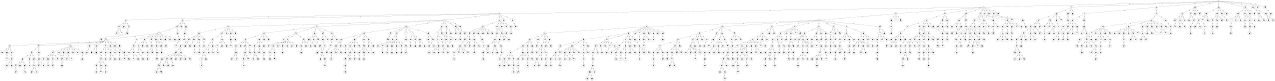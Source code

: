 graph G {
size="8.5,11;"
ratio = "expand;"
fixedsize="true;"
overlap="scale;"
node[shape=circle,width=.12,hight=.12,fontsize=12]
edge[fontsize=12]

0[label=" 0" color=black, pos="0.17406382,2.4830751!"];
1[label=" 1" color=black, pos="0.35246918,0.34222102!"];
2[label=" 2" color=black, pos="1.7643227,2.1774956!"];
3[label=" 3" color=black, pos="1.2692467,1.1131664!"];
4[label=" 4" color=black, pos="2.0333792,2.4404625!"];
5[label=" 5" color=black, pos="2.25966,1.1854202!"];
6[label=" 6" color=black, pos="1.4461638,0.10093981!"];
7[label=" 7" color=black, pos="1.2903267,0.8691188!"];
8[label=" 8" color=black, pos="1.6188316,1.8822639!"];
9[label=" 9" color=black, pos="1.9661335,0.5868804!"];
10[label=" 10" color=black, pos="1.3311905,0.8527239!"];
11[label=" 11" color=black, pos="1.835508,0.62048135!"];
12[label=" 12" color=black, pos="1.9547465,2.3753124!"];
13[label=" 13" color=black, pos="1.9292818,1.1394118!"];
14[label=" 14" color=black, pos="0.99400226,2.0026725!"];
15[label=" 15" color=black, pos="2.1309747,2.7487194!"];
16[label=" 16" color=black, pos="0.22398517,1.7211071!"];
17[label=" 17" color=black, pos="1.8554682,2.9205749!"];
18[label=" 18" color=black, pos="2.0723635,2.787096!"];
19[label=" 19" color=black, pos="2.7391891,1.7767587!"];
20[label=" 20" color=black, pos="0.46852127,2.9083421!"];
21[label=" 21" color=black, pos="0.71280373,2.7732487!"];
22[label=" 22" color=black, pos="0.28810551,2.9911349!"];
23[label=" 23" color=black, pos="2.6477125,2.1688865!"];
24[label=" 24" color=black, pos="0.3708377,2.0618163!"];
25[label=" 25" color=black, pos="0.19798115,0.41296471!"];
26[label=" 26" color=black, pos="2.7556901,2.1782161!"];
27[label=" 27" color=black, pos="2.6076381,0.18881486!"];
28[label=" 28" color=black, pos="0.107046,1.4739624!"];
29[label=" 29" color=black, pos="1.1449109,0.52665571!"];
30[label=" 30" color=black, pos="1.0231323,0.85209665!"];
31[label=" 31" color=black, pos="0.25764502,1.5425424!"];
32[label=" 32" color=black, pos="2.9109768,2.8547887!"];
33[label=" 33" color=black, pos="0.58674998,1.3793026!"];
34[label=" 34" color=black, pos="0.4678141,2.8373193!"];
35[label=" 35" color=black, pos="0.51249358,0.1516116!"];
36[label=" 36" color=black, pos="2.1232912,1.4393893!"];
37[label=" 37" color=black, pos="1.8727852,0.70121855!"];
38[label=" 38" color=black, pos="0.48383567,1.5667622!"];
39[label=" 39" color=black, pos="0.57429836,2.3699634!"];
40[label=" 40" color=black, pos="2.7136633,0.59423311!"];
41[label=" 41" color=black, pos="1.4925054,2.6428534!"];
42[label=" 42" color=black, pos="0.5310544,1.0357718!"];
43[label=" 43" color=black, pos="2.5063068,1.6630876!"];
44[label=" 44" color=black, pos="2.8129574,0.89780011!"];
45[label=" 45" color=black, pos="0.0685219,2.58166!"];
46[label=" 46" color=black, pos="1.1523339,1.2938383!"];
47[label=" 47" color=black, pos="2.2577268,1.2119074!"];
48[label=" 48" color=black, pos="0.88855374,2.2718034!"];
49[label=" 49" color=black, pos="1.7796762,0.34137872!"];
50[label=" 50" color=black, pos="2.3948294,0.35427855!"];
51[label=" 51" color=black, pos="0.56453383,1.5307343!"];
52[label=" 52" color=black, pos="0.11984299,2.0632338!"];
53[label=" 53" color=black, pos="1.027553,2.7407225!"];
54[label=" 54" color=black, pos="1.793316,2.9065191!"];
55[label=" 55" color=black, pos="1.6983624,0.02243291!"];
56[label=" 56" color=black, pos="2.924567,2.9679753!"];
57[label=" 57" color=black, pos="0.20889307,1.0149737!"];
58[label=" 58" color=black, pos="1.6865045,2.5048588!"];
59[label=" 59" color=black, pos="2.3866184,1.6285296!"];
60[label=" 60" color=black, pos="0.46412738,1.6948263!"];
61[label=" 61" color=black, pos="0.33665714,0.67156729!"];
62[label=" 62" color=black, pos="0.47010946,0.18101594!"];
63[label=" 63" color=black, pos="1.6965129,0.75538799!"];
64[label=" 64" color=black, pos="1.4976852,2.3253231!"];
65[label=" 65" color=black, pos="0.032717345,2.3103007!"];
66[label=" 66" color=black, pos="0.70954908,1.9702602!"];
67[label=" 67" color=black, pos="0.85075248,0.60262887!"];
68[label=" 68" color=black, pos="1.2905531,1.8065603!"];
69[label=" 69" color=black, pos="1.7330039,0.75718343!"];
70[label=" 70" color=black, pos="1.056214,0.37158522!"];
71[label=" 71" color=black, pos="0.14164822,1.3738068!"];
72[label=" 72" color=black, pos="2.8503365,1.3459116!"];
73[label=" 73" color=black, pos="2.0394266,2.6022757!"];
74[label=" 74" color=black, pos="0.4713718,0.84514316!"];
75[label=" 75" color=black, pos="0.17132573,1.6370041!"];
76[label=" 76" color=black, pos="1.7452272,0.08908917!"];
77[label=" 77" color=black, pos="2.921692,1.6813445!"];
78[label=" 78" color=black, pos="0.78447198,1.7306328!"];
79[label=" 79" color=black, pos="1.1799029,2.5654536!"];
80[label=" 80" color=black, pos="1.8035694,1.9132933!"];
81[label=" 81" color=black, pos="2.5675775,2.5919716!"];
82[label=" 82" color=black, pos="2.0881049,0.3610736!"];
83[label=" 83" color=black, pos="1.8848868,2.7213095!"];
84[label=" 84" color=black, pos="1.4416422,0.10834511!"];
85[label=" 85" color=black, pos="1.6566713,0.34124007!"];
86[label=" 86" color=black, pos="2.8426192,2.3672635!"];
87[label=" 87" color=black, pos="0.17631244,1.0527616!"];
88[label=" 88" color=black, pos="2.8440822,2.8228778!"];
89[label=" 89" color=black, pos="2.4816238,1.4506091!"];
90[label=" 90" color=black, pos="2.8519642,1.8291594!"];
91[label=" 91" color=black, pos="0.80976043,2.3669651!"];
92[label=" 92" color=black, pos="2.3608676,2.6147367!"];
93[label=" 93" color=black, pos="1.2649997,1.4586822!"];
94[label=" 94" color=black, pos="2.0278497,1.1301411!"];
95[label=" 95" color=black, pos="2.7586628,2.1840439!"];
96[label=" 96" color=black, pos="1.1489575,0.014404793!"];
97[label=" 97" color=black, pos="1.4217711,2.20031!"];
98[label=" 98" color=black, pos="1.2766965,0.010586413!"];
99[label=" 99" color=black, pos="0.57993838,0.33785957!"];
100[label=" 100" color=black, pos="1.8528617,2.958345!"];
101[label=" 101" color=black, pos="0.90857311,1.2254804!"];
102[label=" 102" color=black, pos="0.24297295,2.1405849!"];
103[label=" 103" color=black, pos="1.5385242,0.60438077!"];
104[label=" 104" color=black, pos="1.3315505,0.31806306!"];
105[label=" 105" color=black, pos="0.083799432,2.027057!"];
106[label=" 106" color=black, pos="0.54784255,0.44695295!"];
107[label=" 107" color=black, pos="2.4151949,1.068587!"];
108[label=" 108" color=black, pos="2.7374088,0.385918!"];
109[label=" 109" color=black, pos="0.44395916,2.5824047!"];
110[label=" 110" color=black, pos="0.96701996,1.6885678!"];
111[label=" 111" color=black, pos="1.0476185,0.19302594!"];
112[label=" 112" color=black, pos="0.91173418,0.13249068!"];
113[label=" 113" color=black, pos="2.0294621,2.3560296!"];
114[label=" 114" color=black, pos="2.1971911,0.70508559!"];
115[label=" 115" color=black, pos="1.587795,2.8804426!"];
116[label=" 116" color=black, pos="2.8006045,0.97118579!"];
117[label=" 117" color=black, pos="2.8777591,0.93149574!"];
118[label=" 118" color=black, pos="2.2765801,1.3503232!"];
119[label=" 119" color=black, pos="2.9130122,1.7033676!"];
120[label=" 120" color=black, pos="2.0544382,2.82028!"];
121[label=" 121" color=black, pos="0.99540599,2.6612049!"];
122[label=" 122" color=black, pos="2.9792921,0.80498319!"];
123[label=" 123" color=black, pos="1.1399631,1.892291!"];
124[label=" 124" color=black, pos="2.9517865,0.18513117!"];
125[label=" 125" color=black, pos="0.4170673,1.6743246!"];
126[label=" 126" color=black, pos="0.7366905,1.0178461!"];
127[label=" 127" color=black, pos="1.5679969,0.47444906!"];
128[label=" 128" color=black, pos="1.557072,1.7063353!"];
129[label=" 129" color=black, pos="0.47103861,0.74507509!"];
130[label=" 130" color=black, pos="1.7338308,1.0174179!"];
131[label=" 131" color=black, pos="1.2354841,2.8143614!"];
132[label=" 132" color=black, pos="0.77318566,2.0168161!"];
133[label=" 133" color=black, pos="0.11611945,0.8839004!"];
134[label=" 134" color=black, pos="0.71578846,0.50251264!"];
135[label=" 135" color=black, pos="1.6229601,2.9062205!"];
136[label=" 136" color=black, pos="2.2716907,2.73251!"];
137[label=" 137" color=black, pos="2.9800961,2.1930601!"];
138[label=" 138" color=black, pos="2.0276434,0.58772067!"];
139[label=" 139" color=black, pos="0.12018677,2.4503981!"];
140[label=" 140" color=black, pos="0.40157455,2.0836254!"];
141[label=" 141" color=black, pos="0.15835489,1.3705039!"];
142[label=" 142" color=black, pos="0.86927225,2.1579287!"];
143[label=" 143" color=black, pos="2.8499783,1.6722645!"];
144[label=" 144" color=black, pos="0.67670503,1.8643984!"];
145[label=" 145" color=black, pos="2.8823596,1.370728!"];
146[label=" 146" color=black, pos="0.26793635,2.1731305!"];
147[label=" 147" color=black, pos="2.3605306,2.2814956!"];
148[label=" 148" color=black, pos="2.0907428,2.2797992!"];
149[label=" 149" color=black, pos="2.3326467,1.1232411!"];
150[label=" 150" color=black, pos="1.5233197,1.6941514!"];
151[label=" 151" color=black, pos="0.345319,2.494967!"];
152[label=" 152" color=black, pos="1.7711903,0.67882514!"];
153[label=" 153" color=black, pos="0.41682383,1.563553!"];
154[label=" 154" color=black, pos="2.0080017,2.0728833!"];
155[label=" 155" color=black, pos="0.36021211,0.13063757!"];
156[label=" 156" color=black, pos="1.7194998,2.7000526!"];
157[label=" 157" color=black, pos="0.060739899,2.2540656!"];
158[label=" 158" color=black, pos="0.10446349,0.95735761!"];
159[label=" 159" color=black, pos="1.3146328,2.4718065!"];
160[label=" 160" color=black, pos="1.81169,0.73937303!"];
161[label=" 161" color=black, pos="1.2001848,2.913274!"];
162[label=" 162" color=black, pos="2.0396095,1.5767189!"];
163[label=" 163" color=black, pos="0.34053623,2.8507765!"];
164[label=" 164" color=black, pos="1.1177932,1.1121826!"];
165[label=" 165" color=black, pos="1.3741229,2.7625927!"];
166[label=" 166" color=black, pos="2.3144651,1.9283689!"];
167[label=" 167" color=black, pos="1.1722749,1.7149209!"];
168[label=" 168" color=black, pos="1.550807,1.2124788!"];
169[label=" 169" color=black, pos="2.75722,1.9591783!"];
170[label=" 170" color=black, pos="0.1119102,1.1966511!"];
171[label=" 171" color=black, pos="2.2432536,1.5124825!"];
172[label=" 172" color=black, pos="1.5982568,2.5395799!"];
173[label=" 173" color=black, pos="0.99091328,2.450966!"];
174[label=" 174" color=black, pos="1.0221229,0.93447625!"];
175[label=" 175" color=black, pos="2.7795103,2.1783628!"];
176[label=" 176" color=black, pos="2.1036912,1.0813091!"];
177[label=" 177" color=black, pos="0.51659447,2.6577406!"];
178[label=" 178" color=black, pos="0.57638455,1.0809511!"];
179[label=" 179" color=black, pos="1.9018193,0.18068492!"];
180[label=" 180" color=black, pos="2.2180987,0.4724558!"];
181[label=" 181" color=black, pos="0.022437389,2.5143903!"];
182[label=" 182" color=black, pos="1.3027567,2.2389581!"];
183[label=" 183" color=black, pos="1.0982638,2.4125843!"];
184[label=" 184" color=black, pos="0.80816257,1.0628661!"];
185[label=" 185" color=black, pos="1.5343807,1.9532617!"];
186[label=" 186" color=black, pos="2.5749984,2.9304034!"];
187[label=" 187" color=black, pos="1.6276464,0.97689389!"];
188[label=" 188" color=black, pos="1.8313532,2.0547571!"];
189[label=" 189" color=black, pos="0.37277152,2.8983508!"];
190[label=" 190" color=black, pos="1.018014,0.7577952!"];
191[label=" 191" color=black, pos="1.5546299,1.3182328!"];
192[label=" 192" color=black, pos="1.6642728,0.68754953!"];
193[label=" 193" color=black, pos="0.10170558,0.30941887!"];
194[label=" 194" color=black, pos="0.67502408,0.15352176!"];
195[label=" 195" color=black, pos="1.3509107,0.14841559!"];
196[label=" 196" color=black, pos="2.5797653,2.0360543!"];
197[label=" 197" color=black, pos="1.7723201,2.6280651!"];
198[label=" 198" color=black, pos="1.0717142,0.90661186!"];
199[label=" 199" color=black, pos="1.5562397,0.98913657!"];
200[label=" 200" color=black, pos="2.6059435,0.41916614!"];
201[label=" 201" color=black, pos="2.3174974,0.38435305!"];
202[label=" 202" color=black, pos="0.9684073,2.2951919!"];
203[label=" 203" color=black, pos="0.66829046,2.5015818!"];
204[label=" 204" color=black, pos="0.64678018,0.20059266!"];
205[label=" 205" color=black, pos="1.4720413,0.20943429!"];
206[label=" 206" color=black, pos="2.214518,0.17009952!"];
207[label=" 207" color=black, pos="0.34089076,2.9912703!"];
208[label=" 208" color=black, pos="2.8359222,1.6544833!"];
209[label=" 209" color=black, pos="1.1390215,0.145941!"];
210[label=" 210" color=black, pos="0.57671113,0.42674675!"];
211[label=" 211" color=black, pos="1.8847405,1.4930574!"];
212[label=" 212" color=black, pos="1.4659646,2.9506209!"];
213[label=" 213" color=black, pos="0.52230779,1.4817613!"];
214[label=" 214" color=black, pos="1.2761013,2.5075836!"];
215[label=" 215" color=black, pos="1.811097,2.5638263!"];
216[label=" 216" color=black, pos="2.9092904,0.80043874!"];
217[label=" 217" color=black, pos="2.2571459,1.1557407!"];
218[label=" 218" color=black, pos="2.3875127,2.0788586!"];
219[label=" 219" color=black, pos="2.510816,1.8037738!"];
220[label=" 220" color=black, pos="2.2655661,2.9147865!"];
221[label=" 221" color=black, pos="2.9144498,0.52469968!"];
222[label=" 222" color=black, pos="1.0484087,0.80754319!"];
223[label=" 223" color=black, pos="1.5311372,0.50652488!"];
224[label=" 224" color=black, pos="1.5896791,0.48873961!"];
225[label=" 225" color=black, pos="1.2533434,1.680682!"];
226[label=" 226" color=black, pos="1.2269678,1.9131092!"];
227[label=" 227" color=black, pos="1.3314566,0.71456444!"];
228[label=" 228" color=black, pos="0.47127756,0.38489656!"];
229[label=" 229" color=black, pos="1.0258988,2.5762785!"];
230[label=" 230" color=black, pos="1.9418795,0.93381328!"];
231[label=" 231" color=black, pos="0.75519118,0.91344443!"];
232[label=" 232" color=black, pos="2.7473018,0.19169521!"];
233[label=" 233" color=black, pos="0.046664378,1.6415012!"];
234[label=" 234" color=black, pos="0.63191781,1.011416!"];
235[label=" 235" color=black, pos="0.27149324,1.5603971!"];
236[label=" 236" color=black, pos="2.3553314,2.1284982!"];
237[label=" 237" color=black, pos="0.85488994,2.4555378!"];
238[label=" 238" color=black, pos="1.0885983,2.2697862!"];
239[label=" 239" color=black, pos="1.8296892,0.18865974!"];
240[label=" 240" color=black, pos="2.5854147,0.57763615!"];
241[label=" 241" color=black, pos="2.2527322,0.90571127!"];
242[label=" 242" color=black, pos="1.7737476,0.84802441!"];
243[label=" 243" color=black, pos="0.64310775,1.7880116!"];
244[label=" 244" color=black, pos="1.3537153,0.3796694!"];
245[label=" 245" color=black, pos="2.6212865,1.0053747!"];
246[label=" 246" color=black, pos="0.22455828,0.55367428!"];
247[label=" 247" color=black, pos="2.4583915,1.6312385!"];
248[label=" 248" color=black, pos="1.122689,2.6758853!"];
249[label=" 249" color=black, pos="0.42801198,1.2600711!"];
250[label=" 250" color=black, pos="2.4987239,2.2470005!"];
251[label=" 251" color=black, pos="0.51651707,0.14027078!"];
252[label=" 252" color=black, pos="2.9515219,1.0788375!"];
253[label=" 253" color=black, pos="2.3551474,0.28269315!"];
254[label=" 254" color=black, pos="2.3593731,2.6339532!"];
255[label=" 255" color=black, pos="1.5787015,1.8615708!"];
256[label=" 256" color=black, pos="2.4740664,0.076811563!"];
257[label=" 257" color=black, pos="0.11905272,2.103838!"];
258[label=" 258" color=black, pos="0.44497817,1.7596082!"];
259[label=" 259" color=black, pos="0.38585054,0.83172757!"];
260[label=" 260" color=black, pos="2.4198192,0.91018083!"];
261[label=" 261" color=black, pos="0.99477728,2.3546722!"];
262[label=" 262" color=black, pos="2.0292414,0.17191497!"];
263[label=" 263" color=black, pos="0.25381712,1.3093333!"];
264[label=" 264" color=black, pos="2.570942,2.6299619!"];
265[label=" 265" color=black, pos="1.7230275,2.3077712!"];
266[label=" 266" color=black, pos="2.0846383,2.1295009!"];
267[label=" 267" color=black, pos="1.9672584,0.80786132!"];
268[label=" 268" color=black, pos="2.8717936,1.1620441!"];
269[label=" 269" color=black, pos="0.91091612,0.22072122!"];
270[label=" 270" color=black, pos="1.5053417,1.5481004!"];
271[label=" 271" color=black, pos="2.426122,1.4870424!"];
272[label=" 272" color=black, pos="0.24357856,1.6870586!"];
273[label=" 273" color=black, pos="1.8508041,0.13461178!"];
274[label=" 274" color=black, pos="2.0622093,1.4059313!"];
275[label=" 275" color=black, pos="1.2253412,1.4165453!"];
276[label=" 276" color=black, pos="0.93183477,1.9637057!"];
277[label=" 277" color=black, pos="2.0953058,1.7829084!"];
278[label=" 278" color=black, pos="2.5770631,2.3598063!"];
279[label=" 279" color=black, pos="1.1884425,1.0002491!"];
280[label=" 280" color=black, pos="0.96385296,1.3986272!"];
281[label=" 281" color=black, pos="1.6821376,0.75009955!"];
282[label=" 282" color=black, pos="1.7973517,1.7738146!"];
283[label=" 283" color=black, pos="0.3698235,1.1198277!"];
284[label=" 284" color=black, pos="0.76894937,1.1444092!"];
285[label=" 285" color=black, pos="0.26796029,2.4649026!"];
286[label=" 286" color=black, pos="1.2583264,0.84820848!"];
287[label=" 287" color=black, pos="0.67155766,2.87879!"];
288[label=" 288" color=black, pos="0.53576522,1.4500677!"];
289[label=" 289" color=black, pos="2.8106562,0.96224966!"];
290[label=" 290" color=black, pos="0.35619814,0.63070074!"];
291[label=" 291" color=black, pos="1.9264242,2.0276799!"];
292[label=" 292" color=black, pos="0.83406183,1.5596287!"];
293[label=" 293" color=black, pos="0.099406654,2.9470455!"];
294[label=" 294" color=black, pos="2.8492403,2.804502!"];
295[label=" 295" color=black, pos="1.6437115,2.1562086!"];
296[label=" 296" color=black, pos="1.9607093,1.3973795!"];
297[label=" 297" color=black, pos="2.8064436,1.3793733!"];
298[label=" 298" color=black, pos="2.0956935,2.8886633!"];
299[label=" 299" color=black, pos="2.7606024,2.7174913!"];
300[label=" 300" color=black, pos="0.088432311,2.6966864!"];
301[label=" 301" color=black, pos="1.3016513,2.545572!"];
302[label=" 302" color=black, pos="1.4389859,0.67168958!"];
303[label=" 303" color=black, pos="1.0333661,2.2621742!"];
304[label=" 304" color=black, pos="0.43417447,1.7654408!"];
305[label=" 305" color=black, pos="1.0191829,1.4032598!"];
306[label=" 306" color=black, pos="2.154888,0.13699409!"];
307[label=" 307" color=black, pos="1.2082664,0.51015478!"];
308[label=" 308" color=black, pos="1.1316053,0.48453763!"];
309[label=" 309" color=black, pos="1.8505731,2.5841483!"];
310[label=" 310" color=black, pos="2.3801837,2.3722564!"];
311[label=" 311" color=black, pos="1.083736,1.4076252!"];
312[label=" 312" color=black, pos="1.2939843,0.75852853!"];
313[label=" 313" color=black, pos="2.31788,0.42804366!"];
314[label=" 314" color=black, pos="1.4537114,1.3882585!"];
315[label=" 315" color=black, pos="2.4195231,2.9586764!"];
316[label=" 316" color=black, pos="1.1052545,1.9843851!"];
317[label=" 317" color=black, pos="0.47332373,1.2453866!"];
318[label=" 318" color=black, pos="0.8243712,0.26705727!"];
319[label=" 319" color=black, pos="1.2520736,2.4260177!"];
320[label=" 320" color=black, pos="2.8477484,1.8592252!"];
321[label=" 321" color=black, pos="1.3463345,0.63839641!"];
322[label=" 322" color=black, pos="1.8523066,0.4620237!"];
323[label=" 323" color=black, pos="2.9250683,1.8229582!"];
324[label=" 324" color=black, pos="0.86391419,1.9861503!"];
325[label=" 325" color=black, pos="2.3758766,1.1907454!"];
326[label=" 326" color=black, pos="0.84917991,0.10835501!"];
327[label=" 327" color=black, pos="1.1324851,2.6473115!"];
328[label=" 328" color=black, pos="0.71891895,0.14586183!"];
329[label=" 329" color=black, pos="0.79380559,2.8652994!"];
330[label=" 330" color=black, pos="1.8109132,0.91794193!"];
331[label=" 331" color=black, pos="1.7480232,0.7663042!"];
332[label=" 332" color=black, pos="2.5482433,1.9491754!"];
333[label=" 333" color=black, pos="0.98399143,1.1243677!"];
334[label=" 334" color=black, pos="0.59772336,0.93442486!"];
335[label=" 335" color=black, pos="0.76709545,0.71044189!"];
336[label=" 336" color=black, pos="2.0882731,0.55126788!"];
337[label=" 337" color=black, pos="1.640562,2.5281909!"];
338[label=" 338" color=black, pos="2.7438904,2.1874566!"];
339[label=" 339" color=black, pos="2.1870329,0.10385108!"];
340[label=" 340" color=black, pos="2.7062153,1.6593961!"];
341[label=" 341" color=black, pos="0.19294716,0.52337809!"];
342[label=" 342" color=black, pos="1.0164866,2.520879!"];
343[label=" 343" color=black, pos="0.039539302,0.26959644!"];
344[label=" 344" color=black, pos="0.087624569,0.0098909987!"];
345[label=" 345" color=black, pos="0.23743161,0.17966169!"];
346[label=" 346" color=black, pos="1.9842146,1.4732357!"];
347[label=" 347" color=black, pos="0.3208791,2.9065237!"];
348[label=" 348" color=black, pos="2.6301132,2.7173012!"];
349[label=" 349" color=black, pos="0.34968373,1.6137309!"];
350[label=" 350" color=black, pos="0.69848224,0.14975236!"];
351[label=" 351" color=black, pos="2.3659307,0.86583389!"];
352[label=" 352" color=black, pos="2.2402131,0.18174177!"];
353[label=" 353" color=black, pos="2.4138067,0.45896674!"];
354[label=" 354" color=black, pos="1.7285218,0.56926891!"];
355[label=" 355" color=black, pos="1.5092891,0.076495289!"];
356[label=" 356" color=black, pos="1.0417125,1.9624627!"];
357[label=" 357" color=black, pos="1.0344758,0.75756655!"];
358[label=" 358" color=black, pos="0.71080335,0.47097953!"];
359[label=" 359" color=black, pos="2.3266677,1.5302892!"];
360[label=" 360" color=black, pos="2.2125383,0.04452556!"];
361[label=" 361" color=black, pos="1.0734345,0.024366453!"];
362[label=" 362" color=black, pos="0.4356947,0.8513571!"];
363[label=" 363" color=black, pos="0.069428003,0.084386176!"];
364[label=" 364" color=black, pos="1.7216489,1.5025367!"];
365[label=" 365" color=black, pos="1.6230424,0.48908262!"];
366[label=" 366" color=black, pos="0.16742221,0.41057976!"];
367[label=" 367" color=black, pos="1.2968756,1.0609708!"];
368[label=" 368" color=black, pos="2.6529,1.135759!"];
369[label=" 369" color=black, pos="1.6089886,1.5282907!"];
370[label=" 370" color=black, pos="1.7537608,1.9896672!"];
371[label=" 371" color=black, pos="0.30750023,0.93432929!"];
372[label=" 372" color=black, pos="1.1209022,2.7852737!"];
373[label=" 373" color=black, pos="2.6969693,0.077790321!"];
374[label=" 374" color=black, pos="0.23441849,1.3584815!"];
375[label=" 375" color=black, pos="1.4292391,0.040707952!"];
376[label=" 376" color=black, pos="0.52494857,1.8084736!"];
377[label=" 377" color=black, pos="2.3365923,1.1786205!"];
378[label=" 378" color=black, pos="2.7164122,0.91354186!"];
379[label=" 379" color=black, pos="0.24234104,1.0530615!"];
380[label=" 380" color=black, pos="2.2847372,2.1071878!"];
381[label=" 381" color=black, pos="1.1126916,2.846098!"];
382[label=" 382" color=black, pos="0.67334821,0.87840414!"];
383[label=" 383" color=black, pos="1.6240317,2.1847264!"];
384[label=" 384" color=black, pos="1.095579,1.2829175!"];
385[label=" 385" color=black, pos="2.3299643,2.5225244!"];
386[label=" 386" color=black, pos="0.62982572,1.0702889!"];
387[label=" 387" color=black, pos="0.2839374,1.23541!"];
388[label=" 388" color=black, pos="2.9616857,2.5503811!"];
389[label=" 389" color=black, pos="0.52757594,0.42148735!"];
390[label=" 390" color=black, pos="1.6010586,2.3035115!"];
391[label=" 391" color=black, pos="0.21900358,0.37407064!"];
392[label=" 392" color=black, pos="1.4814378,1.7467539!"];
393[label=" 393" color=black, pos="1.1185262,0.85777869!"];
394[label=" 394" color=black, pos="1.7053445,0.62051864!"];
395[label=" 395" color=black, pos="2.0514181,0.55795651!"];
396[label=" 396" color=black, pos="2.1985264,0.087481036!"];
397[label=" 397" color=black, pos="1.5048167,0.92702653!"];
398[label=" 398" color=black, pos="2.8088599,1.3309656!"];
399[label=" 399" color=black, pos="0.71877583,0.34244605!"];
400[label=" 400" color=black, pos="0.36202439,0.011615843!"];
401[label=" 401" color=black, pos="1.3584782,1.2289024!"];
402[label=" 402" color=black, pos="0.79746215,2.0531047!"];
403[label=" 403" color=black, pos="2.7053497,0.86198397!"];
404[label=" 404" color=black, pos="2.7193988,1.6299785!"];
405[label=" 405" color=black, pos="0.4584334,2.3300907!"];
406[label=" 406" color=black, pos="0.78754301,2.2951567!"];
407[label=" 407" color=black, pos="1.3660926,0.70653251!"];
408[label=" 408" color=black, pos="0.72680273,0.20866755!"];
409[label=" 409" color=black, pos="0.58754288,0.14910372!"];
410[label=" 410" color=black, pos="2.2869911,0.23388524!"];
411[label=" 411" color=black, pos="1.8132696,1.8962169!"];
412[label=" 412" color=black, pos="1.0453342,2.7568839!"];
413[label=" 413" color=black, pos="2.0832004,1.7710609!"];
414[label=" 414" color=black, pos="2.748031,2.3770622!"];
415[label=" 415" color=black, pos="2.7038204,2.8422406!"];
416[label=" 416" color=black, pos="2.8017431,2.5159041!"];
417[label=" 417" color=black, pos="2.4884781,2.774291!"];
418[label=" 418" color=black, pos="1.8672163,0.76780995!"];
419[label=" 419" color=black, pos="2.1040455,0.21315433!"];
420[label=" 420" color=black, pos="2.1902222,0.65314728!"];
421[label=" 421" color=black, pos="2.0570129,1.144166!"];
422[label=" 422" color=black, pos="1.4904258,0.91916754!"];
423[label=" 423" color=black, pos="1.604823,1.6248694!"];
424[label=" 424" color=black, pos="0.81231631,1.7958521!"];
425[label=" 425" color=black, pos="1.8057813,1.0762637!"];
426[label=" 426" color=black, pos="1.5783193,1.3534835!"];
427[label=" 427" color=black, pos="2.5081004,0.83174445!"];
428[label=" 428" color=black, pos="1.5366761,1.9717452!"];
429[label=" 429" color=black, pos="1.9090999,0.39873289!"];
430[label=" 430" color=black, pos="2.6371394,1.5937719!"];
431[label=" 431" color=black, pos="0.079308578,2.6485285!"];
432[label=" 432" color=black, pos="0.35941484,1.1924193!"];
433[label=" 433" color=black, pos="0.014523647,1.8381938!"];
434[label=" 434" color=black, pos="1.1127566,1.2752078!"];
435[label=" 435" color=black, pos="2.7583151,1.3191796!"];
436[label=" 436" color=black, pos="2.5918439,2.8886801!"];
437[label=" 437" color=black, pos="1.406836,1.9004695!"];
438[label=" 438" color=black, pos="0.60531347,2.2859378!"];
439[label=" 439" color=black, pos="1.7128828,0.57624693!"];
440[label=" 440" color=black, pos="1.3788469,2.2374938!"];
441[label=" 441" color=black, pos="2.0373493,1.9862135!"];
442[label=" 442" color=black, pos="2.2673649,2.7709629!"];
443[label=" 443" color=black, pos="1.3683735,2.3206711!"];
444[label=" 444" color=black, pos="0.3810673,0.46116123!"];
445[label=" 445" color=black, pos="0.49676433,1.8318787!"];
446[label=" 446" color=black, pos="1.8558722,0.78669984!"];
447[label=" 447" color=black, pos="1.0522829,0.64105267!"];
448[label=" 448" color=black, pos="1.1316131,2.8245004!"];
449[label=" 449" color=black, pos="0.95423412,2.3190682!"];
450[label=" 450" color=black, pos="1.0721352,2.247279!"];
451[label=" 451" color=black, pos="1.1801735,2.4007261!"];
452[label=" 452" color=black, pos="2.7773014,2.3491441!"];
453[label=" 453" color=black, pos="0.22351807,0.37614355!"];
454[label=" 454" color=black, pos="1.2988395,2.6481453!"];
455[label=" 455" color=black, pos="1.5257902,2.7822522!"];
456[label=" 456" color=black, pos="2.1677445,2.8263655!"];
457[label=" 457" color=black, pos="0.41746649,1.3435776!"];
458[label=" 458" color=black, pos="0.23546474,1.9301104!"];
459[label=" 459" color=black, pos="1.1588067,2.9768791!"];
460[label=" 460" color=black, pos="2.1927237,2.2101739!"];
461[label=" 461" color=black, pos="2.5070461,2.4956321!"];
462[label=" 462" color=black, pos="0.74916082,1.1570079!"];
463[label=" 463" color=black, pos="2.4329754,2.9323542!"];
464[label=" 464" color=black, pos="0.54601268,0.72269854!"];
465[label=" 465" color=black, pos="1.9041534,2.4530809!"];
466[label=" 466" color=black, pos="1.6571327,2.5552564!"];
467[label=" 467" color=black, pos="2.7140276,1.7520476!"];
468[label=" 468" color=black, pos="1.8581588,2.3229932!"];
469[label=" 469" color=black, pos="1.5485389,2.1710904!"];
470[label=" 470" color=black, pos="2.9624028,1.5726507!"];
471[label=" 471" color=black, pos="2.2673584,1.9960981!"];
472[label=" 472" color=black, pos="2.2637247,1.7768503!"];
473[label=" 473" color=black, pos="1.7850728,1.3074963!"];
474[label=" 474" color=black, pos="1.6131223,0.258145!"];
475[label=" 475" color=black, pos="1.3948883,0.23390136!"];
476[label=" 476" color=black, pos="0.97241405,1.6182519!"];
477[label=" 477" color=black, pos="2.3755199,2.8186527!"];
478[label=" 478" color=black, pos="2.1174406,1.7333008!"];
479[label=" 479" color=black, pos="1.8963083,2.1981701!"];
480[label=" 480" color=black, pos="1.4481956,0.32791112!"];
481[label=" 481" color=black, pos="0.20495146,2.675474!"];
482[label=" 482" color=black, pos="2.4981602,0.14522374!"];
483[label=" 483" color=black, pos="2.9438115,0.14609553!"];
484[label=" 484" color=black, pos="2.9360197,0.43717855!"];
485[label=" 485" color=black, pos="1.5536897,2.6494622!"];
486[label=" 486" color=black, pos="0.64713462,2.0559293!"];
487[label=" 487" color=black, pos="2.112162,1.7034759!"];
488[label=" 488" color=black, pos="2.2291197,1.7936261!"];
489[label=" 489" color=black, pos="1.6667945,0.25214498!"];
490[label=" 490" color=black, pos="2.402719,0.058003142!"];
491[label=" 491" color=black, pos="0.77649382,0.2627561!"];
492[label=" 492" color=black, pos="1.9684461,0.024053059!"];
493[label=" 493" color=black, pos="1.9557659,0.19326613!"];
494[label=" 494" color=black, pos="1.0562783,2.1463434!"];
495[label=" 495" color=black, pos="1.5032948,2.728798!"];
496[label=" 496" color=black, pos="2.8812064,0.16648577!"];
497[label=" 497" color=black, pos="1.9915241,0.71295557!"];
498[label=" 498" color=black, pos="2.8159995,0.74077355!"];
499[label=" 499" color=black, pos="2.9750574,0.30500679!"];
500[label=" 500" color=black, pos="0.70346429,0.4656393!"];
501[label=" 501" color=black, pos="1.0025751,1.2621307!"];
502[label=" 502" color=black, pos="1.9081009,1.2272938!"];
503[label=" 503" color=black, pos="0.25829347,1.1438103!"];
504[label=" 504" color=black, pos="1.4785159,2.6875008!"];
505[label=" 505" color=black, pos="0.7289268,0.86428304!"];
506[label=" 506" color=black, pos="0.17141509,1.1374196!"];
507[label=" 507" color=black, pos="0.60858625,1.089976!"];
508[label=" 508" color=black, pos="0.77148622,2.9712807!"];
509[label=" 509" color=black, pos="1.2145207,2.8329148!"];
510[label=" 510" color=black, pos="2.6418855,0.53401726!"];
511[label=" 511" color=black, pos="0.016300522,2.0396788!"];
512[label=" 512" color=black, pos="2.9881236,1.9648564!"];
513[label=" 513" color=black, pos="2.127636,1.2619767!"];
514[label=" 514" color=black, pos="1.4341961,1.4455236!"];
515[label=" 515" color=black, pos="1.8418226,0.35483286!"];
516[label=" 516" color=black, pos="0.0911148,1.3873702!"];
517[label=" 517" color=black, pos="0.55952493,2.428257!"];
518[label=" 518" color=black, pos="1.2804937,0.10158931!"];
519[label=" 519" color=black, pos="1.6401018,1.7916106!"];
520[label=" 520" color=black, pos="2.8684478,0.3452758!"];
521[label=" 521" color=black, pos="0.58560654,0.29513485!"];
522[label=" 522" color=black, pos="1.0066487,1.0625849!"];
523[label=" 523" color=black, pos="2.276158,2.4617801!"];
524[label=" 524" color=black, pos="1.7435314,1.6729083!"];
525[label=" 525" color=black, pos="2.0694353,1.5044667!"];
526[label=" 526" color=black, pos="2.0634396,1.6467232!"];
527[label=" 527" color=black, pos="2.7473241,1.3317669!"];
528[label=" 528" color=black, pos="1.1948008,1.6118556!"];
529[label=" 529" color=black, pos="2.2842951,1.80021!"];
530[label=" 530" color=black, pos="1.6476489,2.1394151!"];
531[label=" 531" color=black, pos="1.2802127,1.2910796!"];
532[label=" 532" color=black, pos="0.4503455,2.3268004!"];
533[label=" 533" color=black, pos="0.065153207,1.8697098!"];
534[label=" 534" color=black, pos="0.43732305,1.8321343!"];
535[label=" 535" color=black, pos="1.9547667,0.80041903!"];
536[label=" 536" color=black, pos="0.84094376,2.9299749!"];
537[label=" 537" color=black, pos="2.3192651,1.4161827!"];
538[label=" 538" color=black, pos="1.5929799,2.8907209!"];
539[label=" 539" color=black, pos="2.156793,0.89693674!"];
540[label=" 540" color=black, pos="0.14578845,0.12691927!"];
541[label=" 541" color=black, pos="1.0550042,2.3395345!"];
542[label=" 542" color=black, pos="2.5130619,0.67697442!"];
543[label=" 543" color=black, pos="1.3355698,0.61739617!"];
544[label=" 544" color=black, pos="1.8896681,2.3017525!"];
545[label=" 545" color=black, pos="2.2775561,2.1758473!"];
546[label=" 546" color=black, pos="1.2735329,2.7437286!"];
547[label=" 547" color=black, pos="0.24836871,0.037464351!"];
548[label=" 548" color=black, pos="1.8644025,2.6050988!"];
549[label=" 549" color=black, pos="2.1610126,0.41173392!"];
550[label=" 550" color=black, pos="2.116302,2.1419032!"];
551[label=" 551" color=black, pos="2.5661018,0.62838547!"];
552[label=" 552" color=black, pos="1.3066705,2.6647031!"];
553[label=" 553" color=black, pos="1.6480731,0.45476251!"];
554[label=" 554" color=black, pos="2.9071185,1.3519319!"];
555[label=" 555" color=black, pos="2.8391564,1.5496444!"];
556[label=" 556" color=black, pos="0.55377983,1.6229655!"];
557[label=" 557" color=black, pos="2.0993765,2.3888671!"];
558[label=" 558" color=black, pos="0.12340778,2.6675504!"];
559[label=" 559" color=black, pos="1.2900697,2.1452794!"];
560[label=" 560" color=black, pos="2.2260738,2.1809667!"];
561[label=" 561" color=black, pos="2.6505329,0.79575287!"];
562[label=" 562" color=black, pos="2.8342203,2.7131386!"];
563[label=" 563" color=black, pos="1.5370809,0.37693561!"];
564[label=" 564" color=black, pos="0.41752627,2.8056532!"];
565[label=" 565" color=black, pos="1.0346006,2.7325813!"];
566[label=" 566" color=black, pos="1.7252906,0.84751792!"];
567[label=" 567" color=black, pos="1.6960676,0.61210042!"];
568[label=" 568" color=black, pos="0.80277989,1.7962883!"];
569[label=" 569" color=black, pos="2.4287964,0.010964183!"];
570[label=" 570" color=black, pos="1.7397259,1.9363935!"];
571[label=" 571" color=black, pos="2.9868859,2.3676676!"];
572[label=" 572" color=black, pos="0.31323022,1.9213149!"];
573[label=" 573" color=black, pos="2.3678411,0.50583917!"];
574[label=" 574" color=black, pos="2.054028,1.1084919!"];
575[label=" 575" color=black, pos="1.3461545,0.67223703!"];
576[label=" 576" color=black, pos="1.5136595,2.6022471!"];
577[label=" 577" color=black, pos="1.0605665,0.2054726!"];
578[label=" 578" color=black, pos="2.3373141,1.0770992!"];
579[label=" 579" color=black, pos="0.45519515,2.7286121!"];
580[label=" 580" color=black, pos="0.61808759,1.1162562!"];
581[label=" 581" color=black, pos="1.3038233,2.0790603!"];
582[label=" 582" color=black, pos="0.97545245,2.1079469!"];
583[label=" 583" color=black, pos="1.9081446,1.4705412!"];
584[label=" 584" color=black, pos="2.2487093,2.3642599!"];
585[label=" 585" color=black, pos="0.68599965,2.1095682!"];
586[label=" 586" color=black, pos="2.7115986,1.3475138!"];
587[label=" 587" color=black, pos="2.6314342,0.9352191!"];
588[label=" 588" color=black, pos="2.726053,1.2354505!"];
589[label=" 589" color=black, pos="2.6735706,1.3877276!"];
590[label=" 590" color=black, pos="1.5020631,2.97063!"];
591[label=" 591" color=black, pos="1.2758585,2.8320117!"];
592[label=" 592" color=black, pos="0.5139596,2.8338435!"];
593[label=" 593" color=black, pos="2.7660041,0.22327302!"];
594[label=" 594" color=black, pos="2.1300791,2.6443964!"];
595[label=" 595" color=black, pos="0.64691267,2.0110352!"];
596[label=" 596" color=black, pos="0.63109079,1.4028419!"];
597[label=" 597" color=black, pos="0.56099647,2.9536845!"];
598[label=" 598" color=black, pos="1.286244,0.47326715!"];
599[label=" 599" color=black, pos="0.36548579,1.0866702!"];
600[label=" 600" color=black, pos="2.5015504,2.0794046!"];
601[label=" 601" color=black, pos="0.86392542,1.7451572!"];
602[label=" 602" color=black, pos="2.8734644,2.7555179!"];
603[label=" 603" color=black, pos="2.9691691,1.8933427!"];
604[label=" 604" color=black, pos="2.0130388,2.9049213!"];
605[label=" 605" color=black, pos="0.086754107,0.63709474!"];
606[label=" 606" color=black, pos="1.7829204,1.9351005!"];
607[label=" 607" color=black, pos="2.4156407,1.0278515!"];
608[label=" 608" color=black, pos="2.9422844,1.1847456!"];
609[label=" 609" color=black, pos="1.4099338,0.80021439!"];
610[label=" 610" color=black, pos="0.31945631,2.8037753!"];
611[label=" 611" color=black, pos="2.3222854,0.88888522!"];
612[label=" 612" color=black, pos="1.9933027,0.9093594!"];
613[label=" 613" color=black, pos="1.6524123,0.45305489!"];
614[label=" 614" color=black, pos="2.656816,1.5837388!"];
615[label=" 615" color=black, pos="2.4099261,0.98964784!"];
616[label=" 616" color=black, pos="2.7188465,2.1584203!"];
617[label=" 617" color=black, pos="2.1042962,0.41217856!"];
618[label=" 618" color=black, pos="0.51436707,0.71237786!"];
619[label=" 619" color=black, pos="1.913072,0.17197668!"];
620[label=" 620" color=black, pos="1.3950696,0.98643145!"];
621[label=" 621" color=black, pos="2.6277902,0.48281458!"];
622[label=" 622" color=black, pos="1.8276418,0.35706298!"];
623[label=" 623" color=black, pos="0.67814374,0.58977841!"];
624[label=" 624" color=black, pos="2.5211042,1.5257706!"];
625[label=" 625" color=black, pos="1.7068335,1.0491529!"];
626[label=" 626" color=black, pos="1.153903,1.0578531!"];
627[label=" 627" color=black, pos="1.3627939,0.97334962!"];
628[label=" 628" color=black, pos="2.3111658,2.8053453!"];
629[label=" 629" color=black, pos="0.39926741,1.2235623!"];
630[label=" 630" color=black, pos="0.35471332,2.4644771!"];
631[label=" 631" color=black, pos="2.9273361,0.4298473!"];
632[label=" 632" color=black, pos="1.8024542,2.0738407!"];
633[label=" 633" color=black, pos="1.893567,2.7304883!"];
634[label=" 634" color=black, pos="2.8845244,1.114445!"];
635[label=" 635" color=black, pos="2.0181711,1.0051817!"];
636[label=" 636" color=black, pos="1.0475757,2.2682929!"];
637[label=" 637" color=black, pos="2.098687,0.67375225!"];
638[label=" 638" color=black, pos="0.072480461,0.48625737!"];
639[label=" 639" color=black, pos="2.1924848,1.4482569!"];
640[label=" 640" color=black, pos="1.8717225,0.50422673!"];
641[label=" 641" color=black, pos="2.6450913,1.8127595!"];
642[label=" 642" color=black, pos="2.0230563,1.776934!"];
643[label=" 643" color=black, pos="2.0149991,2.3705643!"];
644[label=" 644" color=black, pos="0.5926428,0.50941781!"];
645[label=" 645" color=black, pos="2.1307124,1.1447301!"];
646[label=" 646" color=black, pos="1.3213994,2.2030094!"];
647[label=" 647" color=black, pos="2.5470922,0.50882319!"];
648[label=" 648" color=black, pos="0.17336384,1.1841042!"];
649[label=" 649" color=black, pos="1.2477649,1.3480708!"];
650[label=" 650" color=black, pos="1.9240682,1.3120486!"];
651[label=" 651" color=black, pos="1.9071205,0.0016420111!"];
652[label=" 652" color=black, pos="2.3214701,1.1910931!"];
653[label=" 653" color=black, pos="0.69422989,2.6553754!"];
654[label=" 654" color=black, pos="2.9668107,0.52951345!"];
655[label=" 655" color=black, pos="0.50965099,1.9327176!"];
656[label=" 656" color=black, pos="0.051386562,2.5014699!"];
657[label=" 657" color=black, pos="1.1136855,0.56997275!"];
658[label=" 658" color=black, pos="0.97454546,0.976821!"];
659[label=" 659" color=black, pos="0.56463432,0.38142924!"];
660[label=" 660" color=black, pos="0.48952284,0.33828693!"];
661[label=" 661" color=black, pos="1.9083455,2.199382!"];
662[label=" 662" color=black, pos="1.852047,2.3890591!"];
663[label=" 663" color=black, pos="1.7672321,2.0447128!"];
664[label=" 664" color=black, pos="2.4385985,2.1177701!"];
665[label=" 665" color=black, pos="1.3957235,1.5900377!"];
666[label=" 666" color=black, pos="1.5697643,0.25193487!"];
667[label=" 667" color=black, pos="1.5453218,1.020503!"];
668[label=" 668" color=black, pos="0.20588644,0.21859731!"];
669[label=" 669" color=black, pos="1.3524522,0.98938824!"];
670[label=" 670" color=black, pos="0.14687475,0.56619727!"];
671[label=" 671" color=black, pos="1.7002241,1.7327255!"];
672[label=" 672" color=black, pos="0.15709286,2.6911066!"];
673[label=" 673" color=black, pos="0.53823847,0.92308524!"];
674[label=" 674" color=black, pos="0.84800306,2.2424013!"];
675[label=" 675" color=black, pos="2.8083842,1.4281694!"];
676[label=" 676" color=black, pos="2.6216943,2.1285026!"];
677[label=" 677" color=black, pos="1.064746,2.1786458!"];
678[label=" 678" color=black, pos="0.49633826,1.1257276!"];
679[label=" 679" color=black, pos="1.3557531,0.33538491!"];
680[label=" 680" color=black, pos="1.7089487,0.065662308!"];
681[label=" 681" color=black, pos="0.30763582,1.3551899!"];
682[label=" 682" color=black, pos="0.16376765,0.54896369!"];
683[label=" 683" color=black, pos="1.8604955,0.98642252!"];
684[label=" 684" color=black, pos="1.6238998,0.45633633!"];
685[label=" 685" color=black, pos="1.232816,1.9002666!"];
686[label=" 686" color=black, pos="1.3798251,1.9257166!"];
687[label=" 687" color=black, pos="2.8844473,2.2484242!"];
688[label=" 688" color=black, pos="2.287593,2.8405831!"];
689[label=" 689" color=black, pos="0.30283408,1.7508677!"];
690[label=" 690" color=black, pos="2.7933641,1.4387536!"];
691[label=" 691" color=black, pos="2.2769645,0.13604949!"];
692[label=" 692" color=black, pos="0.54010128,2.5895102!"];
693[label=" 693" color=black, pos="2.2273679,1.5020716!"];
694[label=" 694" color=black, pos="1.515771,0.34277124!"];
695[label=" 695" color=black, pos="2.6888898,1.9936142!"];
696[label=" 696" color=black, pos="0.90528199,2.5717117!"];
697[label=" 697" color=black, pos="0.029970178,2.6747178!"];
698[label=" 698" color=black, pos="1.6224109,1.477194!"];
699[label=" 699" color=black, pos="1.5386475,1.8002398!"];
700[label=" 700" color=black, pos="2.2056293,1.8516661!"];
701[label=" 701" color=black, pos="0.87952679,2.0401902!"];
702[label=" 702" color=black, pos="0.78152603,0.79551606!"];
703[label=" 703" color=black, pos="0.9741569,1.4468987!"];
704[label=" 704" color=black, pos="2.6233275,2.087555!"];
705[label=" 705" color=black, pos="2.34119,2.476632!"];
706[label=" 706" color=black, pos="2.8757441,1.8629764!"];
707[label=" 707" color=black, pos="2.5670694,1.4931404!"];
708[label=" 708" color=black, pos="0.05296615,1.2056959!"];
709[label=" 709" color=black, pos="1.6985443,0.32779073!"];
710[label=" 710" color=black, pos="2.6288476,2.9504862!"];
711[label=" 711" color=black, pos="1.912437,1.4824433!"];
712[label=" 712" color=black, pos="0.4159954,0.18906226!"];
713[label=" 713" color=black, pos="2.3322711,1.7207863!"];
714[label=" 714" color=black, pos="0.61952023,1.6224068!"];
715[label=" 715" color=black, pos="2.2469788,0.95928839!"];
716[label=" 716" color=black, pos="1.4603538,1.2324379!"];
717[label=" 717" color=black, pos="2.4108704,1.6389684!"];
718[label=" 718" color=black, pos="2.6835354,2.6427224!"];
719[label=" 719" color=black, pos="0.98683944,0.13173702!"];
720[label=" 720" color=black, pos="0.69516407,1.1600202!"];
721[label=" 721" color=black, pos="2.9864935,2.2354503!"];
722[label=" 722" color=black, pos="1.4645692,0.79260342!"];
723[label=" 723" color=black, pos="1.9734044,0.011492947!"];
724[label=" 724" color=black, pos="2.9168761,2.5926563!"];
725[label=" 725" color=black, pos="0.80415947,0.36746452!"];
726[label=" 726" color=black, pos="2.8210792,2.0836673!"];
727[label=" 727" color=black, pos="2.1353527,2.2107534!"];
728[label=" 728" color=black, pos="1.5362036,0.85795191!"];
729[label=" 729" color=black, pos="0.25158018,1.1287109!"];
730[label=" 730" color=black, pos="1.9512594,2.4276973!"];
731[label=" 731" color=black, pos="2.6732062,1.358422!"];
732[label=" 732" color=black, pos="2.6831211,0.91782884!"];
733[label=" 733" color=black, pos="0.18270291,2.9749755!"];
734[label=" 734" color=black, pos="2.2954803,2.8117007!"];
735[label=" 735" color=black, pos="2.2740472,0.26134981!"];
736[label=" 736" color=black, pos="1.3932277,2.332948!"];
737[label=" 737" color=black, pos="2.2127039,1.3609573!"];
738[label=" 738" color=black, pos="1.3829733,0.088627128!"];
739[label=" 739" color=black, pos="2.2278449,2.6462618!"];
740[label=" 740" color=black, pos="1.3981274,1.3982466!"];
741[label=" 741" color=black, pos="2.849384,1.5846124!"];
742[label=" 742" color=black, pos="2.4318649,2.5756973!"];
743[label=" 743" color=black, pos="0.41876712,1.5161629!"];
744[label=" 744" color=black, pos="2.9563488,0.45680279!"];
745[label=" 745" color=black, pos="0.31076979,0.33301611!"];
746[label=" 746" color=black, pos="0.60641465,1.7499225!"];
747[label=" 747" color=black, pos="1.8686924,0.74522552!"];
748[label=" 748" color=black, pos="0.96027488,1.8476501!"];
749[label=" 749" color=black, pos="2.5166941,0.95452311!"];
750[label=" 750" color=black, pos="1.8285755,0.65447106!"];
751[label=" 751" color=black, pos="1.3672675,1.0593375!"];
752[label=" 752" color=black, pos="1.0197448,0.49266913!"];
753[label=" 753" color=black, pos="0.33390033,2.0242577!"];
754[label=" 754" color=black, pos="0.24732848,1.7745745!"];
755[label=" 755" color=black, pos="0.17036447,2.3828406!"];
756[label=" 756" color=black, pos="1.6632721,0.94029819!"];
757[label=" 757" color=black, pos="0.66275317,0.12852528!"];
758[label=" 758" color=black, pos="1.4250417,1.7386713!"];
759[label=" 759" color=black, pos="1.9536303,1.1159256!"];
760[label=" 760" color=black, pos="2.314149,0.30388963!"];
761[label=" 761" color=black, pos="2.4342799,1.5883644!"];
762[label=" 762" color=black, pos="2.1023275,2.7976293!"];
763[label=" 763" color=black, pos="2.8827389,1.4033313!"];
764[label=" 764" color=black, pos="2.4109606,0.72597726!"];
765[label=" 765" color=black, pos="0.23845077,0.56504245!"];
766[label=" 766" color=black, pos="2.6374989,0.4558017!"];
767[label=" 767" color=black, pos="0.1017225,2.5645042!"];
768[label=" 768" color=black, pos="0.18032199,0.063920916!"];
769[label=" 769" color=black, pos="0.1965411,0.29621036!"];
770[label=" 770" color=black, pos="2.0152241,2.5715605!"];
771[label=" 771" color=black, pos="0.27430953,0.443974!"];
772[label=" 772" color=black, pos="1.3185213,0.75898391!"];
773[label=" 773" color=black, pos="1.0244538,1.2204645!"];
774[label=" 774" color=black, pos="1.6277401,2.2530818!"];
775[label=" 775" color=black, pos="0.24799349,2.1453341!"];
776[label=" 776" color=black, pos="2.6859798,1.0429174!"];
777[label=" 777" color=black, pos="2.8615403,2.1813895!"];
778[label=" 778" color=black, pos="1.4329674,0.77472746!"];
779[label=" 779" color=black, pos="2.7278418,0.39254705!"];
780[label=" 780" color=black, pos="2.3886527,2.6033351!"];
781[label=" 781" color=black, pos="2.4755573,0.07505923!"];
782[label=" 782" color=black, pos="2.5000658,0.83276002!"];
783[label=" 783" color=black, pos="2.1457271,1.1763748!"];
784[label=" 784" color=black, pos="0.18734922,0.71422789!"];
785[label=" 785" color=black, pos="2.5584199,0.92565401!"];
786[label=" 786" color=black, pos="0.64856743,1.6986643!"];
787[label=" 787" color=black, pos="1.9190829,1.4227723!"];
788[label=" 788" color=black, pos="2.2427423,2.7208422!"];
789[label=" 789" color=black, pos="0.84990699,0.82159703!"];
790[label=" 790" color=black, pos="2.1240425,0.098032086!"];
791[label=" 791" color=black, pos="1.6324512,2.1014765!"];
792[label=" 792" color=black, pos="2.493699,1.86869!"];
793[label=" 793" color=black, pos="2.7113219,1.0435063!"];
794[label=" 794" color=black, pos="2.4947255,2.7362985!"];
795[label=" 795" color=black, pos="1.8333819,2.7215441!"];
796[label=" 796" color=black, pos="2.1851782,0.79442381!"];
797[label=" 797" color=black, pos="1.2382878,0.38505797!"];
798[label=" 798" color=black, pos="2.2703779,1.6320999!"];
799[label=" 799" color=black, pos="2.7574969,0.72262955!"];
800[label=" 800" color=black, pos="1.5492808,2.3033149!"];
801[label=" 801" color=black, pos="1.3856635,0.62049198!"];
802[label=" 802" color=black, pos="0.088991843,2.2941975!"];
803[label=" 803" color=black, pos="1.5158613,2.998498!"];
804[label=" 804" color=black, pos="1.4581279,1.7361247!"];
805[label=" 805" color=black, pos="0.4089426,2.0587459!"];
806[label=" 806" color=black, pos="0.6042727,1.5821496!"];
807[label=" 807" color=black, pos="1.4244221,0.61296556!"];
808[label=" 808" color=black, pos="2.8960987,0.23430568!"];
809[label=" 809" color=black, pos="1.2631017,0.16215127!"];
810[label=" 810" color=black, pos="1.2115881,1.2744673!"];
811[label=" 811" color=black, pos="0.47209027,0.42848893!"];
812[label=" 812" color=black, pos="1.065887,2.6266337!"];
813[label=" 813" color=black, pos="0.28579624,1.1541501!"];
814[label=" 814" color=black, pos="2.3762253,2.2518386!"];
815[label=" 815" color=black, pos="1.0410789,1.7743505!"];
816[label=" 816" color=black, pos="0.78108459,2.2189398!"];
817[label=" 817" color=black, pos="0.8634538,2.3962799!"];
818[label=" 818" color=black, pos="0.8374398,2.8024914!"];
819[label=" 819" color=black, pos="0.94371253,0.23974819!"];
820[label=" 820" color=black, pos="0.39559392,1.4844292!"];
821[label=" 821" color=black, pos="2.5517615,0.5714591!"];
822[label=" 822" color=black, pos="1.3748791,1.7286343!"];
823[label=" 823" color=black, pos="2.6881018,0.35313555!"];
824[label=" 824" color=black, pos="0.51164093,2.5133727!"];
825[label=" 825" color=black, pos="2.9531664,0.45013668!"];
826[label=" 826" color=black, pos="0.58039984,1.1001363!"];
827[label=" 827" color=black, pos="0.48360839,0.53371195!"];
828[label=" 828" color=black, pos="1.2062664,0.56059248!"];
829[label=" 829" color=black, pos="0.65672054,1.6860148!"];
830[label=" 830" color=black, pos="0.95534924,0.44755761!"];
831[label=" 831" color=black, pos="0.91763394,0.11263735!"];
832[label=" 832" color=black, pos="1.3727685,2.8043696!"];
833[label=" 833" color=black, pos="1.5356626,2.1165412!"];
834[label=" 834" color=black, pos="0.50713436,0.64017486!"];
835[label=" 835" color=black, pos="2.556562,0.86994507!"];
836[label=" 836" color=black, pos="1.192028,1.5208564!"];
837[label=" 837" color=black, pos="1.5625891,1.8803482!"];
838[label=" 838" color=black, pos="0.62152039,1.1613894!"];
839[label=" 839" color=black, pos="0.12859895,2.9684292!"];
840[label=" 840" color=black, pos="1.9000368,0.82730245!"];
841[label=" 841" color=black, pos="2.0273051,0.55176188!"];
842[label=" 842" color=black, pos="0.1605212,2.5251822!"];
843[label=" 843" color=black, pos="0.36582355,0.4799117!"];
844[label=" 844" color=black, pos="2.8256649,0.40660007!"];
845[label=" 845" color=black, pos="0.20763937,1.9061924!"];
846[label=" 846" color=black, pos="1.614854,2.3683141!"];
847[label=" 847" color=black, pos="0.34160846,1.2448204!"];
848[label=" 848" color=black, pos="0.10954212,1.6773446!"];
849[label=" 849" color=black, pos="2.0159666,1.6712867!"];
850[label=" 850" color=black, pos="0.42104324,2.893571!"];
851[label=" 851" color=black, pos="1.5915962,2.3447183!"];
852[label=" 852" color=black, pos="0.37425082,1.8055151!"];
853[label=" 853" color=black, pos="2.0382666,2.41105!"];
854[label=" 854" color=black, pos="2.7792892,0.39657361!"];
855[label=" 855" color=black, pos="0.11610736,0.36254284!"];
856[label=" 856" color=black, pos="2.7135169,0.36249672!"];
857[label=" 857" color=black, pos="0.26899397,1.9059712!"];
858[label=" 858" color=black, pos="0.23025235,0.476904!"];
859[label=" 859" color=black, pos="2.1730249,1.2391097!"];
860[label=" 860" color=black, pos="1.5729407,2.1291659!"];
861[label=" 861" color=black, pos="1.7563322,1.264328!"];
862[label=" 862" color=black, pos="2.3195799,2.656519!"];
863[label=" 863" color=black, pos="2.3022957,1.6613368!"];
864[label=" 864" color=black, pos="2.0589493,2.7452961!"];
865[label=" 865" color=black, pos="2.0576169,0.017980436!"];
866[label=" 866" color=black, pos="1.4508095,0.10971784!"];
867[label=" 867" color=black, pos="2.3165068,2.1711101!"];
868[label=" 868" color=black, pos="0.39345225,1.5006549!"];
869[label=" 869" color=black, pos="1.8404919,1.6854058!"];
870[label=" 870" color=black, pos="2.4258845,2.5957591!"];
871[label=" 871" color=black, pos="0.36098652,2.7439927!"];
872[label=" 872" color=black, pos="1.2809293,2.747879!"];
873[label=" 873" color=black, pos="1.1405561,1.6264155!"];
874[label=" 874" color=black, pos="0.26074388,1.2152!"];
875[label=" 875" color=black, pos="2.0849608,0.46669815!"];
876[label=" 876" color=black, pos="0.68658611,2.6281975!"];
877[label=" 877" color=black, pos="2.7323359,0.68714978!"];
878[label=" 878" color=black, pos="1.655528,1.8864005!"];
879[label=" 879" color=black, pos="1.5400047,1.4364503!"];
880[label=" 880" color=black, pos="0.11968206,1.1594802!"];
881[label=" 881" color=black, pos="0.95018872,2.8516037!"];
882[label=" 882" color=black, pos="1.522029,2.7881833!"];
883[label=" 883" color=black, pos="0.45311377,1.0854028!"];
884[label=" 884" color=black, pos="2.2222344,2.6667779!"];
885[label=" 885" color=black, pos="1.0272036,0.11279072!"];
886[label=" 886" color=black, pos="2.6368365,1.699246!"];
887[label=" 887" color=black, pos="0.62958453,2.9977752!"];
888[label=" 888" color=black, pos="1.3200256,0.0095047173!"];
889[label=" 889" color=black, pos="2.943151,1.4811469!"];
890[label=" 890" color=black, pos="1.9279121,1.0721698!"];
891[label=" 891" color=black, pos="1.5242116,1.5207257!"];
892[label=" 892" color=black, pos="0.87117296,2.7010163!"];
893[label=" 893" color=black, pos="1.5414313,1.5811081!"];
894[label=" 894" color=black, pos="0.81299829,1.3551089!"];
895[label=" 895" color=black, pos="0.41605046,1.1918494!"];
896[label=" 896" color=black, pos="1.5101395,1.0062904!"];
897[label=" 897" color=black, pos="1.0624625,1.9184705!"];
898[label=" 898" color=black, pos="0.75676743,0.37140051!"];
899[label=" 899" color=black, pos="0.14821289,1.027425!"];
900[label=" 900" color=black, pos="0.079629877,0.9177624!"];
901[label=" 901" color=black, pos="0.54224833,1.7993289!"];
902[label=" 902" color=black, pos="2.7792247,2.7978294!"];
903[label=" 903" color=black, pos="2.5073219,0.93135117!"];
904[label=" 904" color=black, pos="2.191033,2.4707519!"];
905[label=" 905" color=black, pos="2.4250788,2.2438701!"];
906[label=" 906" color=black, pos="1.3798626,0.46282524!"];
907[label=" 907" color=black, pos="1.5073969,1.5474613!"];
908[label=" 908" color=black, pos="1.2186915,1.2080879!"];
909[label=" 909" color=black, pos="1.9640942,2.1161865!"];
910[label=" 910" color=black, pos="1.1618547,1.938594!"];
911[label=" 911" color=black, pos="2.9036948,0.68663796!"];
912[label=" 912" color=black, pos="0.80758672,2.3482232!"];
913[label=" 913" color=black, pos="0.54661216,0.41451177!"];
914[label=" 914" color=black, pos="1.207364,2.4545503!"];
915[label=" 915" color=black, pos="1.3675872,0.3017877!"];
916[label=" 916" color=black, pos="0.46723534,1.3472186!"];
917[label=" 917" color=black, pos="0.51729246,2.1746485!"];
918[label=" 918" color=black, pos="1.377421,1.3483237!"];
919[label=" 919" color=black, pos="0.98318766,1.3758435!"];
920[label=" 920" color=black, pos="0.19235147,0.023439898!"];
921[label=" 921" color=black, pos="0.31616,1.6654384!"];
922[label=" 922" color=black, pos="1.3152887,2.2382849!"];
923[label=" 923" color=black, pos="2.1220003,2.2691547!"];
924[label=" 924" color=black, pos="0.049948219,1.0205652!"];
925[label=" 925" color=black, pos="0.079778375,1.2463878!"];
926[label=" 926" color=black, pos="0.30845611,1.7383151!"];
927[label=" 927" color=black, pos="2.6296731,2.0824181!"];
928[label=" 928" color=black, pos="2.8382253,2.5609882!"];
929[label=" 929" color=black, pos="0.5438097,1.6779093!"];
930[label=" 930" color=black, pos="1.3464153,0.54197428!"];
931[label=" 931" color=black, pos="2.4562667,1.0576511!"];
932[label=" 932" color=black, pos="2.4275022,1.0734556!"];
933[label=" 933" color=black, pos="2.2734299,1.96448!"];
934[label=" 934" color=black, pos="0.91455492,2.8735298!"];
935[label=" 935" color=black, pos="0.81695375,2.3662527!"];
936[label=" 936" color=black, pos="2.061806,2.8095643!"];
937[label=" 937" color=black, pos="2.1536676,1.4647141!"];
938[label=" 938" color=black, pos="0.40366773,2.9684984!"];
939[label=" 939" color=black, pos="0.81781729,0.36614945!"];
940[label=" 940" color=black, pos="2.1043659,2.7526001!"];
941[label=" 941" color=black, pos="2.7594485,2.9596819!"];
942[label=" 942" color=black, pos="1.4198752,0.21823151!"];
943[label=" 943" color=black, pos="1.7891596,2.892008!"];
944[label=" 944" color=black, pos="2.5117251,2.4565813!"];
945[label=" 945" color=black, pos="0.18904589,1.1654755!"];
946[label=" 946" color=black, pos="2.9279837,1.4526481!"];
947[label=" 947" color=black, pos="0.16012356,2.9911205!"];
948[label=" 948" color=black, pos="1.2584026,0.64228526!"];
949[label=" 949" color=black, pos="2.4608008,2.6918546!"];
950[label=" 950" color=black, pos="2.4351788,1.117505!"];
951[label=" 951" color=black, pos="2.4945703,1.0753041!"];
952[label=" 952" color=black, pos="0.71108534,1.6716881!"];
953[label=" 953" color=black, pos="0.45318079,0.49284485!"];
954[label=" 954" color=black, pos="0.97113763,2.1269656!"];
955[label=" 955" color=black, pos="1.7642905,0.39575062!"];
956[label=" 956" color=black, pos="0.86180677,0.040544312!"];
957[label=" 957" color=black, pos="2.640003,2.2032836!"];
958[label=" 958" color=black, pos="1.6424851,2.2995203!"];
959[label=" 959" color=black, pos="2.3303016,0.14335081!"];
960[label=" 960" color=black, pos="1.9067098,2.9415182!"];
961[label=" 961" color=black, pos="0.65220256,2.7410551!"];
962[label=" 962" color=black, pos="1.379856,1.7546014!"];
963[label=" 963" color=black, pos="1.9861067,1.1668396!"];
964[label=" 964" color=black, pos="1.1883879,2.170521!"];
965[label=" 965" color=black, pos="2.9397828,1.9035727!"];
966[label=" 966" color=black, pos="0.69459317,2.7193233!"];
967[label=" 967" color=black, pos="0.57791738,1.0662817!"];
968[label=" 968" color=black, pos="2.677713,0.84451773!"];
969[label=" 969" color=black, pos="1.4421628,1.9532558!"];
970[label=" 970" color=black, pos="0.45359347,1.9661652!"];
971[label=" 971" color=black, pos="1.8582091,1.2876137!"];
972[label=" 972" color=black, pos="2.3403887,0.87498787!"];
973[label=" 973" color=black, pos="0.83193938,1.8624395!"];
974[label=" 974" color=black, pos="2.9816536,1.5514273!"];
975[label=" 975" color=black, pos="0.44443688,2.0441981!"];
976[label=" 976" color=black, pos="1.6255088,2.4520655!"];
977[label=" 977" color=black, pos="0.47428868,0.88969039!"];
978[label=" 978" color=black, pos="0.11317839,0.36758237!"];
979[label=" 979" color=black, pos="0.98886043,1.0179845!"];
980[label=" 980" color=black, pos="0.11333088,0.6094207!"];
981[label=" 981" color=black, pos="1.6715329,2.4718028!"];
982[label=" 982" color=black, pos="0.053622916,0.21275748!"];
983[label=" 983" color=black, pos="2.6409391,0.62020969!"];
984[label=" 984" color=black, pos="2.1456714,1.3341195!"];
985[label=" 985" color=black, pos="1.4775964,1.5478423!"];
986[label=" 986" color=black, pos="0.079665487,2.5621623!"];
987[label=" 987" color=black, pos="2.5706208,2.3977751!"];
988[label=" 988" color=black, pos="1.4731192,2.6292219!"];
989[label=" 989" color=black, pos="0.47905592,1.7978386!"];
990[label=" 990" color=black, pos="1.1242548,1.0307386!"];
991[label=" 991" color=black, pos="1.2675517,2.0316418!"];
992[label=" 992" color=black, pos="0.7232235,2.0331833!"];
993[label=" 993" color=black, pos="2.5895711,1.7915948!"];
994[label=" 994" color=black, pos="1.4964502,2.7377625!"];
995[label=" 995" color=black, pos="0.9339039,1.7510226!"];
996[label=" 996" color=black, pos="0.14273333,0.55167519!"];
997[label=" 997" color=black, pos="2.4812692,2.1544681!"];
998[label=" 998" color=black, pos="2.3601099,2.3707179!"];
999[label=" 999" color=black, pos="1.836155,0.040884777!"];
0--1[label="1"]
0--4[label="1"]
0--6[label="1"]
0--35[label="1"]
0--56[label="1"]
0--75[label="1"]
0--106[label="1"]
0--264[label="1"]
0--493[label="1"]
1--2[label="1"]
1--9[label="1"]
1--19[label="1"]
1--39[label="1"]
1--40[label="1"]
1--81[label="1"]
1--282[label="1"]
1--312[label="1"]
1--500[label="1"]
2--3[label="1"]
2--5[label="1"]
2--7[label="1"]
2--8[label="1"]
2--906[label="1"]
2--967[label="1"]
3--217[label="1"]
3--581[label="1"]
3--644[label="1"]
4--63[label="1"]
4--689[label="1"]
4--868[label="1"]
5--29[label="1"]
5--451[label="1"]
5--566[label="1"]
6--17[label="1"]
6--24[label="1"]
7--10[label="1"]
7--14[label="1"]
7--15[label="1"]
7--36[label="1"]
7--176[label="1"]
7--296[label="1"]
7--987[label="1"]
8--31[label="1"]
8--170[label="1"]
8--301[label="1"]
8--470[label="1"]
8--661[label="1"]
9--11[label="1"]
9--656[label="1"]
9--777[label="1"]
9--998[label="1"]
10--33[label="1"]
10--34[label="1"]
10--48[label="1"]
10--300[label="1"]
10--438[label="1"]
11--12[label="1"]
11--13[label="1"]
11--16[label="1"]
11--20[label="1"]
11--21[label="1"]
11--72[label="1"]
11--97[label="1"]
11--139[label="1"]
12--27[label="1"]
12--58[label="1"]
12--88[label="1"]
12--119[label="1"]
12--313[label="1"]
12--390[label="1"]
12--560[label="1"]
12--637[label="1"]
12--805[label="1"]
13--54[label="1"]
13--69[label="1"]
13--86[label="1"]
13--99[label="1"]
14--22[label="1"]
14--42[label="1"]
14--163[label="1"]
14--169[label="1"]
14--277[label="1"]
15--25[label="1"]
15--45[label="1"]
15--73[label="1"]
15--111[label="1"]
15--117[label="1"]
15--153[label="1"]
16--18[label="1"]
16--333[label="1"]
16--642[label="1"]
17--80[label="1"]
17--548[label="1"]
18--52[label="1"]
18--240[label="1"]
18--354[label="1"]
18--757[label="1"]
19--28[label="1"]
19--229[label="1"]
19--318[label="1"]
20--26[label="1"]
20--172[label="1"]
20--218[label="1"]
20--749[label="1"]
20--896[label="1"]
21--23[label="1"]
21--53[label="1"]
21--276[label="1"]
21--638[label="1"]
22--43[label="1"]
22--130[label="1"]
22--243[label="1"]
22--458[label="1"]
23--30[label="1"]
23--32[label="1"]
23--68[label="1"]
23--730[label="1"]
24--67[label="1"]
24--186[label="1"]
25--60[label="1"]
25--135[label="1"]
25--278[label="1"]
25--574[label="1"]
26--38[label="1"]
26--55[label="1"]
26--924[label="1"]
27--66[label="1"]
27--108[label="1"]
27--147[label="1"]
27--567[label="1"]
28--71[label="1"]
28--91[label="1"]
28--307[label="1"]
28--491[label="1"]
28--659[label="1"]
29--41[label="1"]
29--85[label="1"]
31--93[label="1"]
31--155[label="1"]
31--382[label="1"]
31--685[label="1"]
31--898[label="1"]
31--960[label="1"]
32--670[label="1"]
33--189[label="1"]
33--392[label="1"]
33--436[label="1"]
33--440[label="1"]
34--37[label="1"]
34--113[label="1"]
35--76[label="1"]
35--79[label="1"]
35--666[label="1"]
35--984[label="1"]
36--77[label="1"]
36--294[label="1"]
37--47[label="1"]
37--266[label="1"]
38--143[label="1"]
39--166[label="1"]
39--544[label="1"]
40--50[label="1"]
40--101[label="1"]
40--126[label="1"]
40--285[label="1"]
41--44[label="1"]
41--51[label="1"]
41--62[label="1"]
41--194[label="1"]
41--303[label="1"]
41--402[label="1"]
41--695[label="1"]
41--751[label="1"]
41--885[label="1"]
42--90[label="1"]
42--92[label="1"]
42--96[label="1"]
43--267[label="1"]
43--275[label="1"]
43--340[label="1"]
43--490[label="1"]
44--46[label="1"]
44--49[label="1"]
44--61[label="1"]
44--115[label="1"]
44--131[label="1"]
44--140[label="1"]
44--231[label="1"]
44--252[label="1"]
44--935[label="1"]
45--995[label="1"]
46--200[label="1"]
46--365[label="1"]
46--561[label="1"]
47--187[label="1"]
47--926[label="1"]
49--59[label="1"]
49--136[label="1"]
50--70[label="1"]
50--466[label="1"]
51--146[label="1"]
52--100[label="1"]
52--167[label="1"]
52--216[label="1"]
52--265[label="1"]
52--331[label="1"]
52--747[label="1"]
52--800[label="1"]
53--238[label="1"]
53--263[label="1"]
54--57[label="1"]
54--84[label="1"]
54--145[label="1"]
54--488[label="1"]
54--712[label="1"]
55--321[label="1"]
55--416[label="1"]
56--103[label="1"]
56--129[label="1"]
56--193[label="1"]
56--985[label="1"]
57--74[label="1"]
57--124[label="1"]
57--398[label="1"]
58--95[label="1"]
58--141[label="1"]
58--177[label="1"]
58--196[label="1"]
58--255[label="1"]
59--65[label="1"]
59--346[label="1"]
59--384[label="1"]
60--348[label="1"]
60--507[label="1"]
61--104[label="1"]
61--110[label="1"]
61--345[label="1"]
61--550[label="1"]
61--640[label="1"]
61--707[label="1"]
61--815[label="1"]
62--64[label="1"]
62--309[label="1"]
62--864[label="1"]
63--83[label="1"]
63--448[label="1"]
63--657[label="1"]
63--949[label="1"]
64--211[label="1"]
64--521[label="1"]
65--94[label="1"]
65--523[label="1"]
65--554[label="1"]
66--125[label="1"]
66--203[label="1"]
66--858[label="1"]
67--118[label="1"]
67--123[label="1"]
67--133[label="1"]
67--430[label="1"]
67--433[label="1"]
67--568[label="1"]
67--769[label="1"]
67--793[label="1"]
68--122[label="1"]
68--311[label="1"]
68--682[label="1"]
68--791[label="1"]
69--826[label="1"]
70--78[label="1"]
70--162[label="1"]
70--175[label="1"]
70--575[label="1"]
70--756[label="1"]
71--273[label="1"]
72--109[label="1"]
72--651[label="1"]
72--992[label="1"]
73--82[label="1"]
73--127[label="1"]
74--132[label="1"]
74--337[label="1"]
74--452[label="1"]
75--105[label="1"]
75--107[label="1"]
75--513[label="1"]
75--993[label="1"]
76--152[label="1"]
76--178[label="1"]
76--672[label="1"]
77--87[label="1"]
77--102[label="1"]
78--195[label="1"]
79--208[label="1"]
79--784[label="1"]
80--112[label="1"]
80--159[label="1"]
80--256[label="1"]
80--332[label="1"]
81--148[label="1"]
81--499[label="1"]
82--210[label="1"]
83--245[label="1"]
83--383[label="1"]
83--624[label="1"]
84--89[label="1"]
84--886[label="1"]
85--325[label="1"]
86--212[label="1"]
86--473[label="1"]
87--465[label="1"]
89--227[label="1"]
89--334[label="1"]
89--394[label="1"]
89--478[label="1"]
89--578[label="1"]
91--98[label="1"]
91--884[label="1"]
91--948[label="1"]
92--142[label="1"]
92--157[label="1"]
92--201[label="1"]
92--645[label="1"]
92--760[label="1"]
92--827[label="1"]
92--829[label="1"]
93--349[label="1"]
93--409[label="1"]
94--374[label="1"]
95--184[label="1"]
95--185[label="1"]
95--419[label="1"]
95--456[label="1"]
96--461[label="1"]
96--605[label="1"]
96--965[label="1"]
97--121[label="1"]
97--138[label="1"]
98--116[label="1"]
98--149[label="1"]
98--188[label="1"]
98--224[label="1"]
98--593[label="1"]
98--915[label="1"]
99--418[label="1"]
99--511[label="1"]
99--947[label="1"]
100--364[label="1"]
102--341[label="1"]
102--658[label="1"]
103--134[label="1"]
103--497[label="1"]
103--988[label="1"]
104--202[label="1"]
104--253[label="1"]
104--427[label="1"]
104--849[label="1"]
105--171[label="1"]
105--271[label="1"]
105--357[label="1"]
106--150[label="1"]
106--206[label="1"]
107--181[label="1"]
107--377[label="1"]
107--981[label="1"]
108--504[label="1"]
109--192[label="1"]
109--197[label="1"]
110--519[label="1"]
110--874[label="1"]
111--875[label="1"]
112--413[label="1"]
113--114[label="1"]
113--680[label="1"]
113--869[label="1"]
114--817[label="1"]
115--387[label="1"]
116--207[label="1"]
116--234[label="1"]
116--706[label="1"]
117--120[label="1"]
117--274[label="1"]
117--336[label="1"]
118--144[label="1"]
118--421[label="1"]
118--481[label="1"]
118--653[label="1"]
118--943[label="1"]
119--557[label="1"]
120--540[label="1"]
121--191[label="1"]
121--272[label="1"]
121--606[label="1"]
121--610[label="1"]
122--223[label="1"]
123--183[label="1"]
123--220[label="1"]
123--352[label="1"]
123--406[label="1"]
123--422[label="1"]
123--944[label="1"]
124--260[label="1"]
124--315[label="1"]
124--599[label="1"]
124--942[label="1"]
125--137[label="1"]
125--235[label="1"]
126--128[label="1"]
126--607[label="1"]
126--824[label="1"]
127--179[label="1"]
127--288[label="1"]
127--355[label="1"]
127--360[label="1"]
127--420[label="1"]
127--498[label="1"]
128--342[label="1"]
129--291[label="1"]
129--798[label="1"]
129--839[label="1"]
130--257[label="1"]
130--286[label="1"]
130--652[label="1"]
131--395[label="1"]
131--535[label="1"]
132--375[label="1"]
133--161[label="1"]
134--529[label="1"]
134--716[label="1"]
135--164[label="1"]
135--173[label="1"]
135--551[label="1"]
135--927[label="1"]
136--165[label="1"]
137--160[label="1"]
137--219[label="1"]
137--297[label="1"]
138--151[label="1"]
138--628[label="1"]
138--647[label="1"]
138--812[label="1"]
139--174[label="1"]
139--883[label="1"]
140--209[label="1"]
140--726[label="1"]
140--765[label="1"]
140--767[label="1"]
141--154[label="1"]
141--205[label="1"]
141--437[label="1"]
141--701[label="1"]
141--876[label="1"]
143--158[label="1"]
143--168[label="1"]
143--226[label="1"]
144--156[label="1"]
144--199[label="1"]
144--268[label="1"]
145--785[label="1"]
146--182[label="1"]
146--204[label="1"]
147--298[label="1"]
147--634[label="1"]
147--963[label="1"]
148--236[label="1"]
148--400[label="1"]
148--686[label="1"]
148--744[label="1"]
148--762[label="1"]
149--214[label="1"]
149--818[label="1"]
150--820[label="1"]
150--976[label="1"]
151--329[label="1"]
151--457[label="1"]
151--582[label="1"]
151--732[label="1"]
151--842[label="1"]
152--441[label="1"]
153--180[label="1"]
153--978[label="1"]
154--213[label="1"]
154--745[label="1"]
155--215[label="1"]
156--403[label="1"]
157--412[label="1"]
157--687[label="1"]
159--702[label="1"]
160--283[label="1"]
160--688[label="1"]
160--699[label="1"]
161--324[label="1"]
161--424[label="1"]
162--241[label="1"]
162--455[label="1"]
163--335[label="1"]
163--515[label="1"]
163--979[label="1"]
164--228[label="1"]
164--246[label="1"]
165--344[label="1"]
165--980[label="1"]
166--316[label="1"]
166--317[label="1"]
166--358[label="1"]
168--269[label="1"]
168--961[label="1"]
169--233[label="1"]
169--279[label="1"]
170--222[label="1"]
170--242[label="1"]
170--290[label="1"]
171--372[label="1"]
172--564[label="1"]
173--198[label="1"]
174--572[label="1"]
174--724[label="1"]
174--736[label="1"]
175--232[label="1"]
175--251[label="1"]
176--443[label="1"]
176--580[label="1"]
177--190[label="1"]
177--254[label="1"]
177--362[label="1"]
177--932[label="1"]
178--306[label="1"]
178--446[label="1"]
179--890[label="1"]
180--284[label="1"]
180--731[label="1"]
181--646[label="1"]
184--258[label="1"]
185--494[label="1"]
185--508[label="1"]
185--835[label="1"]
185--902[label="1"]
185--910[label="1"]
186--679[label="1"]
187--314[label="1"]
187--856[label="1"]
188--463[label="1"]
189--327[label="1"]
189--353[label="1"]
190--389[label="1"]
190--619[label="1"]
191--237[label="1"]
192--225[label="1"]
192--588[label="1"]
193--396[label="1"]
194--397[label="1"]
198--434[label="1"]
199--292[label="1"]
199--386[label="1"]
199--715[label="1"]
203--632[label="1"]
204--411[label="1"]
204--528[label="1"]
205--280[label="1"]
206--239[label="1"]
206--734[label="1"]
207--221[label="1"]
209--244[label="1"]
211--983[label="1"]
212--261[label="1"]
212--426[label="1"]
212--571[label="1"]
213--248[label="1"]
214--887[label="1"]
215--293[label="1"]
215--476[label="1"]
216--250[label="1"]
216--369[label="1"]
216--503[label="1"]
216--694[label="1"]
217--247[label="1"]
217--940[label="1"]
218--304[label="1"]
221--469[label="1"]
221--843[label="1"]
222--281[label="1"]
223--230[label="1"]
223--748[label="1"]
223--775[label="1"]
225--381[label="1"]
226--459[label="1"]
229--289[label="1"]
229--326[label="1"]
230--625[label="1"]
231--302[label="1"]
232--649[label="1"]
233--270[label="1"]
234--946[label="1"]
235--308[label="1"]
235--460[label="1"]
235--854[label="1"]
235--937[label="1"]
236--310[label="1"]
237--450[label="1"]
237--569[label="1"]
237--739[label="1"]
241--385[label="1"]
241--542[label="1"]
242--305[label="1"]
242--597[label="1"]
242--860[label="1"]
244--464[label="1"]
244--482[label="1"]
244--576[label="1"]
245--249[label="1"]
245--522[label="1"]
245--938[label="1"]
246--299[label="1"]
246--922[label="1"]
248--527[label="1"]
249--259[label="1"]
249--295[label="1"]
249--633[label="1"]
250--598[label="1"]
251--330[label="1"]
251--447[label="1"]
251--552[label="1"]
252--589[label="1"]
253--742[label="1"]
254--648[label="1"]
254--676[label="1"]
255--262[label="1"]
256--565[label="1"]
256--986[label="1"]
257--475[label="1"]
258--350[label="1"]
258--611[label="1"]
258--870[label="1"]
259--442[label="1"]
260--989[label="1"]
261--703[label="1"]
262--639[label="1"]
262--925[label="1"]
262--945[label="1"]
263--328[label="1"]
265--388[label="1"]
266--977[label="1"]
267--368[label="1"]
268--746[label="1"]
269--630[label="1"]
270--356[label="1"]
270--516[label="1"]
273--323[label="1"]
273--351[label="1"]
273--536[label="1"]
273--596[label="1"]
274--636[label="1"]
276--549[label="1"]
277--379[label="1"]
277--752[label="1"]
278--495[label="1"]
281--363[label="1"]
281--435[label="1"]
281--486[label="1"]
285--287[label="1"]
285--601[label="1"]
286--319[label="1"]
286--615[label="1"]
287--439[label="1"]
288--371[label="1"]
289--380[label="1"]
291--468[label="1"]
292--696[label="1"]
293--799[label="1"]
294--320[label="1"]
294--370[label="1"]
294--502[label="1"]
295--533[label="1"]
296--322[label="1"]
296--373[label="1"]
296--690[label="1"]
297--399[label="1"]
298--347[label="1"]
298--367[label="1"]
298--417[label="1"]
299--631[label="1"]
300--553[label="1"]
300--735[label="1"]
302--738[label="1"]
303--423[label="1"]
303--505[label="1"]
303--579[label="1"]
304--485[label="1"]
304--953[label="1"]
308--807[label="1"]
310--501[label="1"]
310--750[label="1"]
310--909[label="1"]
311--850[label="1"]
312--338[label="1"]
313--391[label="1"]
313--467[label="1"]
314--407[label="1"]
315--401[label="1"]
318--782[label="1"]
320--343[label="1"]
321--361[label="1"]
325--740[label="1"]
327--339[label="1"]
327--673[label="1"]
328--414[label="1"]
328--697[label="1"]
329--866[label="1"]
330--863[label="1"]
331--479[label="1"]
331--626[label="1"]
332--474[label="1"]
335--585[label="1"]
336--359[label="1"]
336--831[label="1"]
338--563[label="1"]
339--366[label="1"]
339--429[label="1"]
339--509[label="1"]
339--520[label="1"]
339--524[label="1"]
339--623[label="1"]
339--920[label="1"]
340--376[label="1"]
341--797[label="1"]
341--891[label="1"]
345--477[label="1"]
346--772[label="1"]
348--526[label="1"]
348--912[label="1"]
348--973[label="1"]
349--378[label="1"]
350--462[label="1"]
351--594[label="1"]
351--622[label="1"]
351--675[label="1"]
352--471[label="1"]
355--586[label="1"]
358--545[label="1"]
358--982[label="1"]
360--832[label="1"]
362--823[label="1"]
362--845[label="1"]
363--669[label="1"]
363--780[label="1"]
364--445[label="1"]
364--795[label="1"]
365--774[label="1"]
366--496[label="1"]
367--603[label="1"]
367--650[label="1"]
368--514[label="1"]
368--570[label="1"]
369--408[label="1"]
369--816[label="1"]
372--931[label="1"]
373--405[label="1"]
375--754[label="1"]
376--393[label="1"]
376--997[label="1"]
377--425[label="1"]
377--783[label="1"]
378--410[label="1"]
378--444[label="1"]
378--487[label="1"]
378--941[label="1"]
379--404[label="1"]
380--431[label="1"]
382--643[label="1"]
383--484[label="1"]
384--472[label="1"]
385--766[label="1"]
391--917[label="1"]
392--698[label="1"]
393--512[label="1"]
394--719[label="1"]
397--428[label="1"]
397--489[label="1"]
399--600[label="1"]
400--483[label="1"]
401--559[label="1"]
401--790[label="1"]
404--969[label="1"]
408--506[label="1"]
408--802[label="1"]
409--415[label="1"]
409--539[label="1"]
410--718[label="1"]
412--693[label="1"]
413--857[label="1"]
413--959[label="1"]
414--538[label="1"]
414--665[label="1"]
414--691[label="1"]
416--590[label="1"]
417--577[label="1"]
418--432[label="1"]
419--616[label="1"]
419--901[label="1"]
420--654[label="1"]
422--534[label="1"]
422--904[label="1"]
423--668[label="1"]
425--664[label="1"]
426--546[label="1"]
426--955[label="1"]
427--454[label="1"]
428--733[label="1"]
429--492[label="1"]
429--543[label="1"]
430--808[label="1"]
430--923[label="1"]
432--761[label="1"]
433--700[label="1"]
435--587[label="1"]
435--635[label="1"]
436--558[label="1"]
436--727[label="1"]
440--872[label="1"]
442--453[label="1"]
442--541[label="1"]
445--604[label="1"]
445--708[label="1"]
448--449[label="1"]
448--741[label="1"]
448--773[label="1"]
449--517[label="1"]
450--621[label="1"]
452--809[label="1"]
459--848[label="1"]
461--838[label="1"]
463--537[label="1"]
463--614[label="1"]
463--950[label="1"]
464--722[label="1"]
465--681[label="1"]
465--788[label="1"]
465--830[label="1"]
466--908[label="1"]
468--531[label="1"]
469--667[label="1"]
471--480[label="1"]
472--584[label="1"]
472--641[label="1"]
473--994[label="1"]
475--737[label="1"]
475--895[label="1"]
481--525[label="1"]
481--714[label="1"]
481--880[label="1"]
482--974[label="1"]
485--804[label="1"]
485--893[label="1"]
486--547[label="1"]
490--918[label="1"]
493--662[label="1"]
495--518[label="1"]
495--595[label="1"]
495--721[label="1"]
496--532[label="1"]
496--939[label="1"]
497--770[label="1"]
498--674[label="1"]
503--677[label="1"]
503--743[label="1"]
505--952[label="1"]
508--612[label="1"]
508--684[label="1"]
509--510[label="1"]
515--859[label="1"]
516--556[label="1"]
516--592[label="1"]
517--530[label="1"]
518--620[label="1"]
519--655[label="1"]
522--591[label="1"]
522--617[label="1"]
526--814[label="1"]
527--555[label="1"]
527--627[label="1"]
537--573[label="1"]
541--781[label="1"]
541--882[label="1"]
541--957[label="1"]
544--789[label="1"]
547--916[label="1"]
548--562[label="1"]
553--971[label="1"]
554--776[label="1"]
555--613[label="1"]
555--663[label="1"]
558--877[label="1"]
560--801[label="1"]
561--629[label="1"]
562--811[label="1"]
562--930[label="1"]
565--962[label="1"]
566--660[label="1"]
572--609[label="1"]
574--602[label="1"]
574--889[label="1"]
575--692[label="1"]
575--846[label="1"]
576--671[label="1"]
577--905[label="1"]
578--583[label="1"]
582--794[label="1"]
582--862[label="1"]
583--813[label="1"]
589--709[label="1"]
589--936[label="1"]
592--911[label="1"]
595--822[label="1"]
596--728[label="1"]
602--618[label="1"]
603--861[label="1"]
603--954[label="1"]
604--608[label="1"]
604--723[label="1"]
606--678[label="1"]
609--803[label="1"]
614--764[label="1"]
615--755[label="1"]
616--720[label="1"]
619--786[label="1"]
629--753[label="1"]
629--855[label="1"]
631--705[label="1"]
638--819[label="1"]
639--713[label="1"]
643--871[label="1"]
644--933[label="1"]
645--806[label="1"]
648--771[label="1"]
653--778[label="1"]
656--711[label="1"]
657--717[label="1"]
659--825[label="1"]
660--729[label="1"]
661--763[label="1"]
665--683[label="1"]
668--899[label="1"]
669--725[label="1"]
676--704[label="1"]
677--759[label="1"]
678--840[label="1"]
679--966[label="1"]
686--792[label="1"]
687--999[label="1"]
689--758[label="1"]
697--710[label="1"]
701--851[label="1"]
702--879[label="1"]
711--853[label="1"]
712--873[label="1"]
714--768[label="1"]
720--796[label="1"]
723--972[label="1"]
726--821[label="1"]
727--892[label="1"]
728--897[label="1"]
739--894[label="1"]
746--779[label="1"]
746--810[label="1"]
764--968[label="1"]
765--847[label="1"]
765--888[label="1"]
768--903[label="1"]
769--970[label="1"]
769--990[label="1"]
770--841[label="1"]
773--833[label="1"]
773--878[label="1"]
778--787[label="1"]
784--836[label="1"]
792--837[label="1"]
798--865[label="1"]
802--919[label="1"]
803--958[label="1"]
804--975[label="1"]
805--852[label="1"]
807--844[label="1"]
810--834[label="1"]
815--828[label="1"]
819--867[label="1"]
825--881[label="1"]
826--900[label="1"]
835--907[label="1"]
836--956[label="1"]
854--928[label="1"]
858--964[label="1"]
870--913[label="1"]
881--914[label="1"]
884--929[label="1"]
887--951[label="1"]
893--921[label="1"]
929--996[label="1"]
933--934[label="1"]
967--991[label="1"]

}
